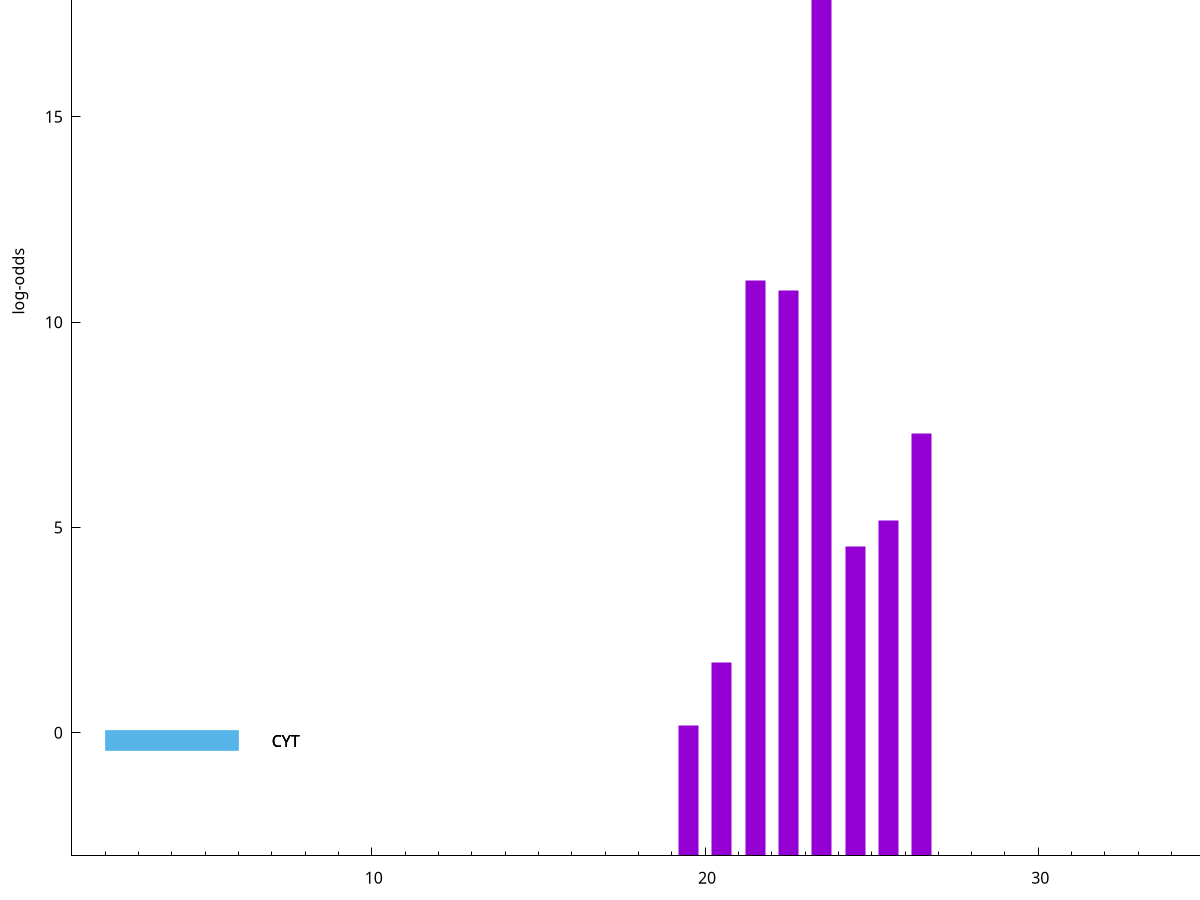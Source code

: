 set title "LipoP predictions for SRR5666568.gff"
set size 2., 1.4
set xrange [1:70] 
set mxtics 10
set yrange [-3:25]
set y2range [0:28]
set ylabel "log-odds"
set term postscript eps color solid "Helvetica" 30
set output "SRR5666568.gff584.eps"
set arrow from 2,23.6121 to 6,23.6121 nohead lt 1 lw 20
set label "SpI" at 7,23.6121
set arrow from 2,-0.200913 to 6,-0.200913 nohead lt 3 lw 20
set label "CYT" at 7,-0.200913
set arrow from 2,-0.200913 to 6,-0.200913 nohead lt 3 lw 20
set label "CYT" at 7,-0.200913
set arrow from 2,-0.200913 to 6,-0.200913 nohead lt 3 lw 20
set label "CYT" at 7,-0.200913
set arrow from 2,23.6121 to 6,23.6121 nohead lt 1 lw 20
set label "SpI" at 7,23.6121
# NOTE: The scores below are the log-odds scores with the threshold
# NOTE: subtracted (a hack to make gnuplot make the histogram all
# NOTE: look nice).
plot "-" axes x1y2 title "" with impulses lt 1 lw 20
23.500000 26.611700
21.500000 14.022400
22.500000 13.762700
26.500000 10.282380
25.500000 8.169630
24.500000 7.530990
20.500000 4.707860
19.500000 3.169065
e
exit
